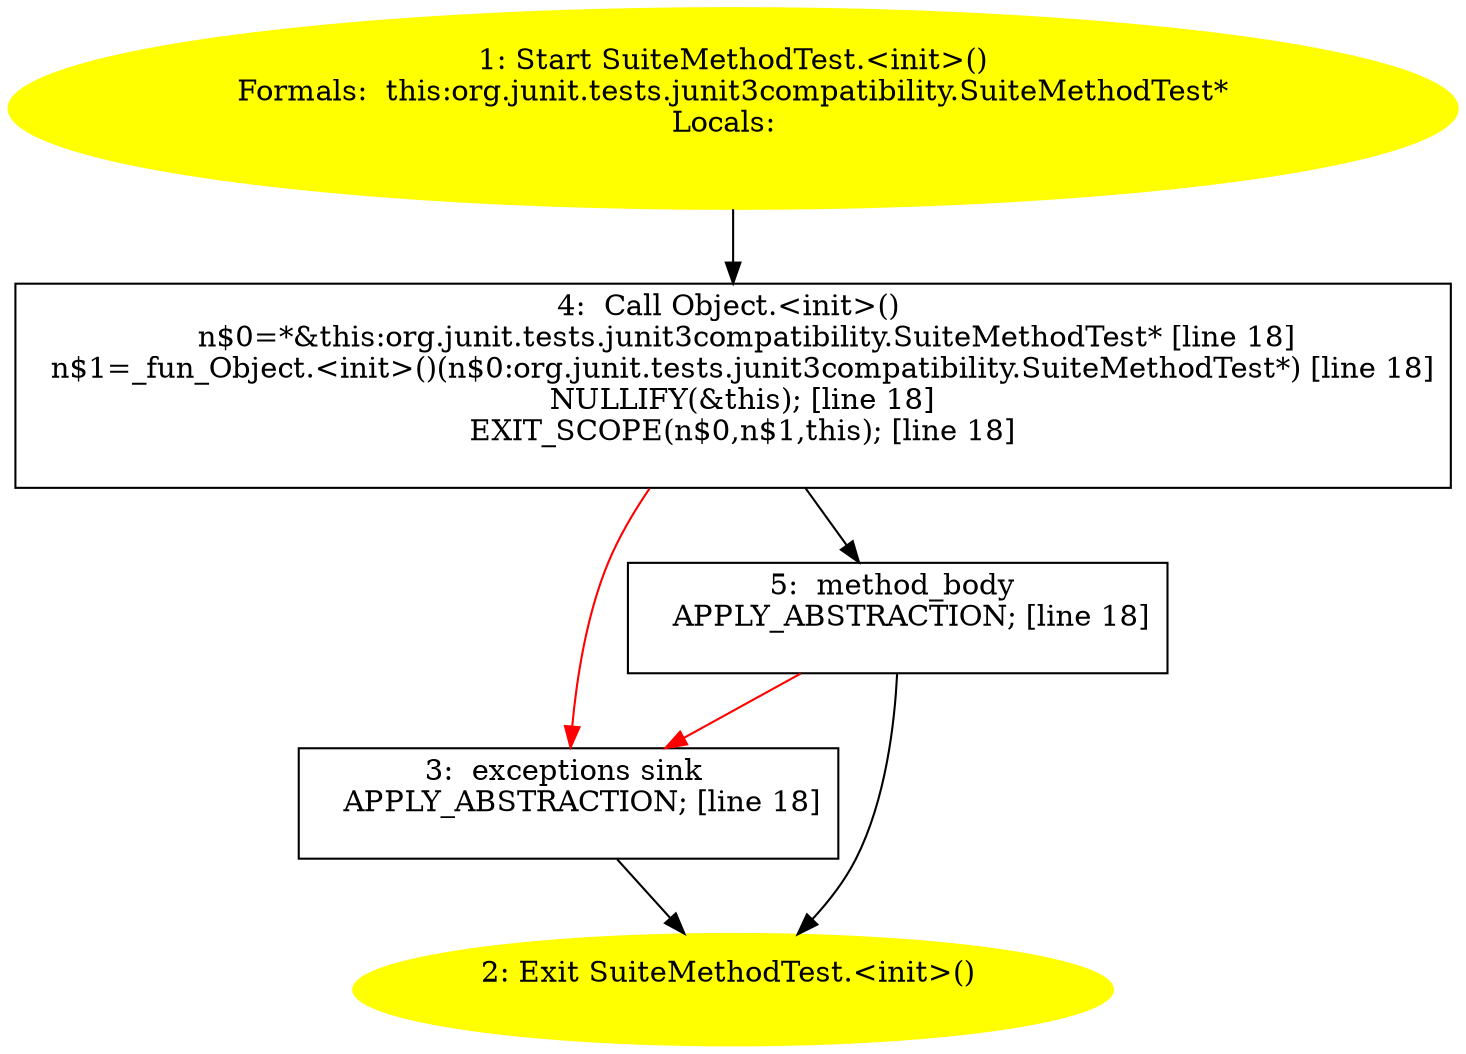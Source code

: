 /* @generated */
digraph cfg {
"org.junit.tests.junit3compatibility.SuiteMethodTest.<init>().e14b9400a33782ce52b0f923aff309f9_1" [label="1: Start SuiteMethodTest.<init>()\nFormals:  this:org.junit.tests.junit3compatibility.SuiteMethodTest*\nLocals:  \n  " color=yellow style=filled]
	

	 "org.junit.tests.junit3compatibility.SuiteMethodTest.<init>().e14b9400a33782ce52b0f923aff309f9_1" -> "org.junit.tests.junit3compatibility.SuiteMethodTest.<init>().e14b9400a33782ce52b0f923aff309f9_4" ;
"org.junit.tests.junit3compatibility.SuiteMethodTest.<init>().e14b9400a33782ce52b0f923aff309f9_2" [label="2: Exit SuiteMethodTest.<init>() \n  " color=yellow style=filled]
	

"org.junit.tests.junit3compatibility.SuiteMethodTest.<init>().e14b9400a33782ce52b0f923aff309f9_3" [label="3:  exceptions sink \n   APPLY_ABSTRACTION; [line 18]\n " shape="box"]
	

	 "org.junit.tests.junit3compatibility.SuiteMethodTest.<init>().e14b9400a33782ce52b0f923aff309f9_3" -> "org.junit.tests.junit3compatibility.SuiteMethodTest.<init>().e14b9400a33782ce52b0f923aff309f9_2" ;
"org.junit.tests.junit3compatibility.SuiteMethodTest.<init>().e14b9400a33782ce52b0f923aff309f9_4" [label="4:  Call Object.<init>() \n   n$0=*&this:org.junit.tests.junit3compatibility.SuiteMethodTest* [line 18]\n  n$1=_fun_Object.<init>()(n$0:org.junit.tests.junit3compatibility.SuiteMethodTest*) [line 18]\n  NULLIFY(&this); [line 18]\n  EXIT_SCOPE(n$0,n$1,this); [line 18]\n " shape="box"]
	

	 "org.junit.tests.junit3compatibility.SuiteMethodTest.<init>().e14b9400a33782ce52b0f923aff309f9_4" -> "org.junit.tests.junit3compatibility.SuiteMethodTest.<init>().e14b9400a33782ce52b0f923aff309f9_5" ;
	 "org.junit.tests.junit3compatibility.SuiteMethodTest.<init>().e14b9400a33782ce52b0f923aff309f9_4" -> "org.junit.tests.junit3compatibility.SuiteMethodTest.<init>().e14b9400a33782ce52b0f923aff309f9_3" [color="red" ];
"org.junit.tests.junit3compatibility.SuiteMethodTest.<init>().e14b9400a33782ce52b0f923aff309f9_5" [label="5:  method_body \n   APPLY_ABSTRACTION; [line 18]\n " shape="box"]
	

	 "org.junit.tests.junit3compatibility.SuiteMethodTest.<init>().e14b9400a33782ce52b0f923aff309f9_5" -> "org.junit.tests.junit3compatibility.SuiteMethodTest.<init>().e14b9400a33782ce52b0f923aff309f9_2" ;
	 "org.junit.tests.junit3compatibility.SuiteMethodTest.<init>().e14b9400a33782ce52b0f923aff309f9_5" -> "org.junit.tests.junit3compatibility.SuiteMethodTest.<init>().e14b9400a33782ce52b0f923aff309f9_3" [color="red" ];
}
